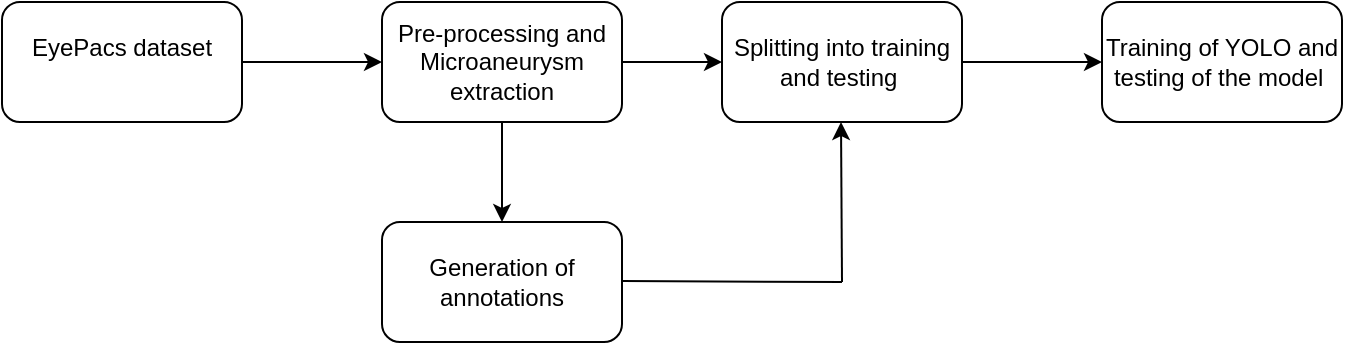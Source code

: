 <mxfile version="10.8.4" type="github"><diagram id="hw-uEgo3OS-G2unhUNci" name="Page-1"><mxGraphModel dx="1010" dy="501" grid="1" gridSize="10" guides="1" tooltips="1" connect="1" arrows="1" fold="1" page="1" pageScale="1" pageWidth="850" pageHeight="1100" math="0" shadow="0"><root><mxCell id="0"/><mxCell id="1" parent="0"/><mxCell id="ysKH0AuiESCZf-pSsIA7-16" style="edgeStyle=orthogonalEdgeStyle;rounded=0;orthogonalLoop=1;jettySize=auto;html=1;exitX=1;exitY=0.5;exitDx=0;exitDy=0;" edge="1" parent="1" source="ysKH0AuiESCZf-pSsIA7-1" target="ysKH0AuiESCZf-pSsIA7-12"><mxGeometry relative="1" as="geometry"/></mxCell><mxCell id="ysKH0AuiESCZf-pSsIA7-1" value="Splitting into training and testing&amp;nbsp;" style="rounded=1;whiteSpace=wrap;html=1;" vertex="1" parent="1"><mxGeometry x="450" y="200" width="120" height="60" as="geometry"/></mxCell><mxCell id="ysKH0AuiESCZf-pSsIA7-2" value="Generation of annotations" style="rounded=1;whiteSpace=wrap;html=1;" vertex="1" parent="1"><mxGeometry x="280" y="310" width="120" height="60" as="geometry"/></mxCell><mxCell id="ysKH0AuiESCZf-pSsIA7-6" value="" style="edgeStyle=orthogonalEdgeStyle;rounded=0;orthogonalLoop=1;jettySize=auto;html=1;" edge="1" parent="1" source="ysKH0AuiESCZf-pSsIA7-3" target="ysKH0AuiESCZf-pSsIA7-2"><mxGeometry relative="1" as="geometry"/></mxCell><mxCell id="ysKH0AuiESCZf-pSsIA7-10" value="" style="edgeStyle=orthogonalEdgeStyle;rounded=0;orthogonalLoop=1;jettySize=auto;html=1;" edge="1" parent="1" source="ysKH0AuiESCZf-pSsIA7-3" target="ysKH0AuiESCZf-pSsIA7-1"><mxGeometry relative="1" as="geometry"/></mxCell><mxCell id="ysKH0AuiESCZf-pSsIA7-3" value="Pre-processing and Microaneurysm extraction" style="rounded=1;whiteSpace=wrap;html=1;" vertex="1" parent="1"><mxGeometry x="280" y="200" width="120" height="60" as="geometry"/></mxCell><mxCell id="ysKH0AuiESCZf-pSsIA7-5" value="" style="edgeStyle=orthogonalEdgeStyle;rounded=0;orthogonalLoop=1;jettySize=auto;html=1;" edge="1" parent="1" source="ysKH0AuiESCZf-pSsIA7-4" target="ysKH0AuiESCZf-pSsIA7-3"><mxGeometry relative="1" as="geometry"/></mxCell><mxCell id="ysKH0AuiESCZf-pSsIA7-4" value="EyePacs dataset&lt;br&gt;&lt;br&gt;" style="rounded=1;whiteSpace=wrap;html=1;" vertex="1" parent="1"><mxGeometry x="90" y="200" width="120" height="60" as="geometry"/></mxCell><mxCell id="ysKH0AuiESCZf-pSsIA7-7" value="" style="endArrow=classic;html=1;" edge="1" parent="1"><mxGeometry width="50" height="50" relative="1" as="geometry"><mxPoint x="510" y="340" as="sourcePoint"/><mxPoint x="509.5" y="260" as="targetPoint"/></mxGeometry></mxCell><mxCell id="ysKH0AuiESCZf-pSsIA7-8" value="" style="endArrow=none;html=1;" edge="1" parent="1"><mxGeometry width="50" height="50" relative="1" as="geometry"><mxPoint x="400" y="339.5" as="sourcePoint"/><mxPoint x="510" y="340" as="targetPoint"/></mxGeometry></mxCell><mxCell id="ysKH0AuiESCZf-pSsIA7-12" value="Training of YOLO and testing of the model&amp;nbsp;" style="rounded=1;whiteSpace=wrap;html=1;" vertex="1" parent="1"><mxGeometry x="640" y="200" width="120" height="60" as="geometry"/></mxCell></root></mxGraphModel></diagram></mxfile>